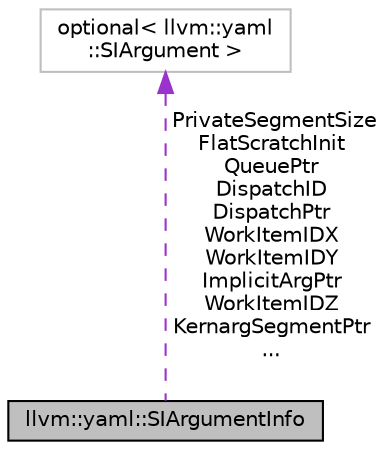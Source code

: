 digraph "llvm::yaml::SIArgumentInfo"
{
 // LATEX_PDF_SIZE
  bgcolor="transparent";
  edge [fontname="Helvetica",fontsize="10",labelfontname="Helvetica",labelfontsize="10"];
  node [fontname="Helvetica",fontsize="10",shape=record];
  Node1 [label="llvm::yaml::SIArgumentInfo",height=0.2,width=0.4,color="black", fillcolor="grey75", style="filled", fontcolor="black",tooltip=" "];
  Node2 -> Node1 [dir="back",color="darkorchid3",fontsize="10",style="dashed",label=" PrivateSegmentSize\nFlatScratchInit\nQueuePtr\nDispatchID\nDispatchPtr\nWorkItemIDX\nWorkItemIDY\nImplicitArgPtr\nWorkItemIDZ\nKernargSegmentPtr\n..." ,fontname="Helvetica"];
  Node2 [label="optional\< llvm::yaml\l::SIArgument \>",height=0.2,width=0.4,color="grey75",tooltip=" "];
}
